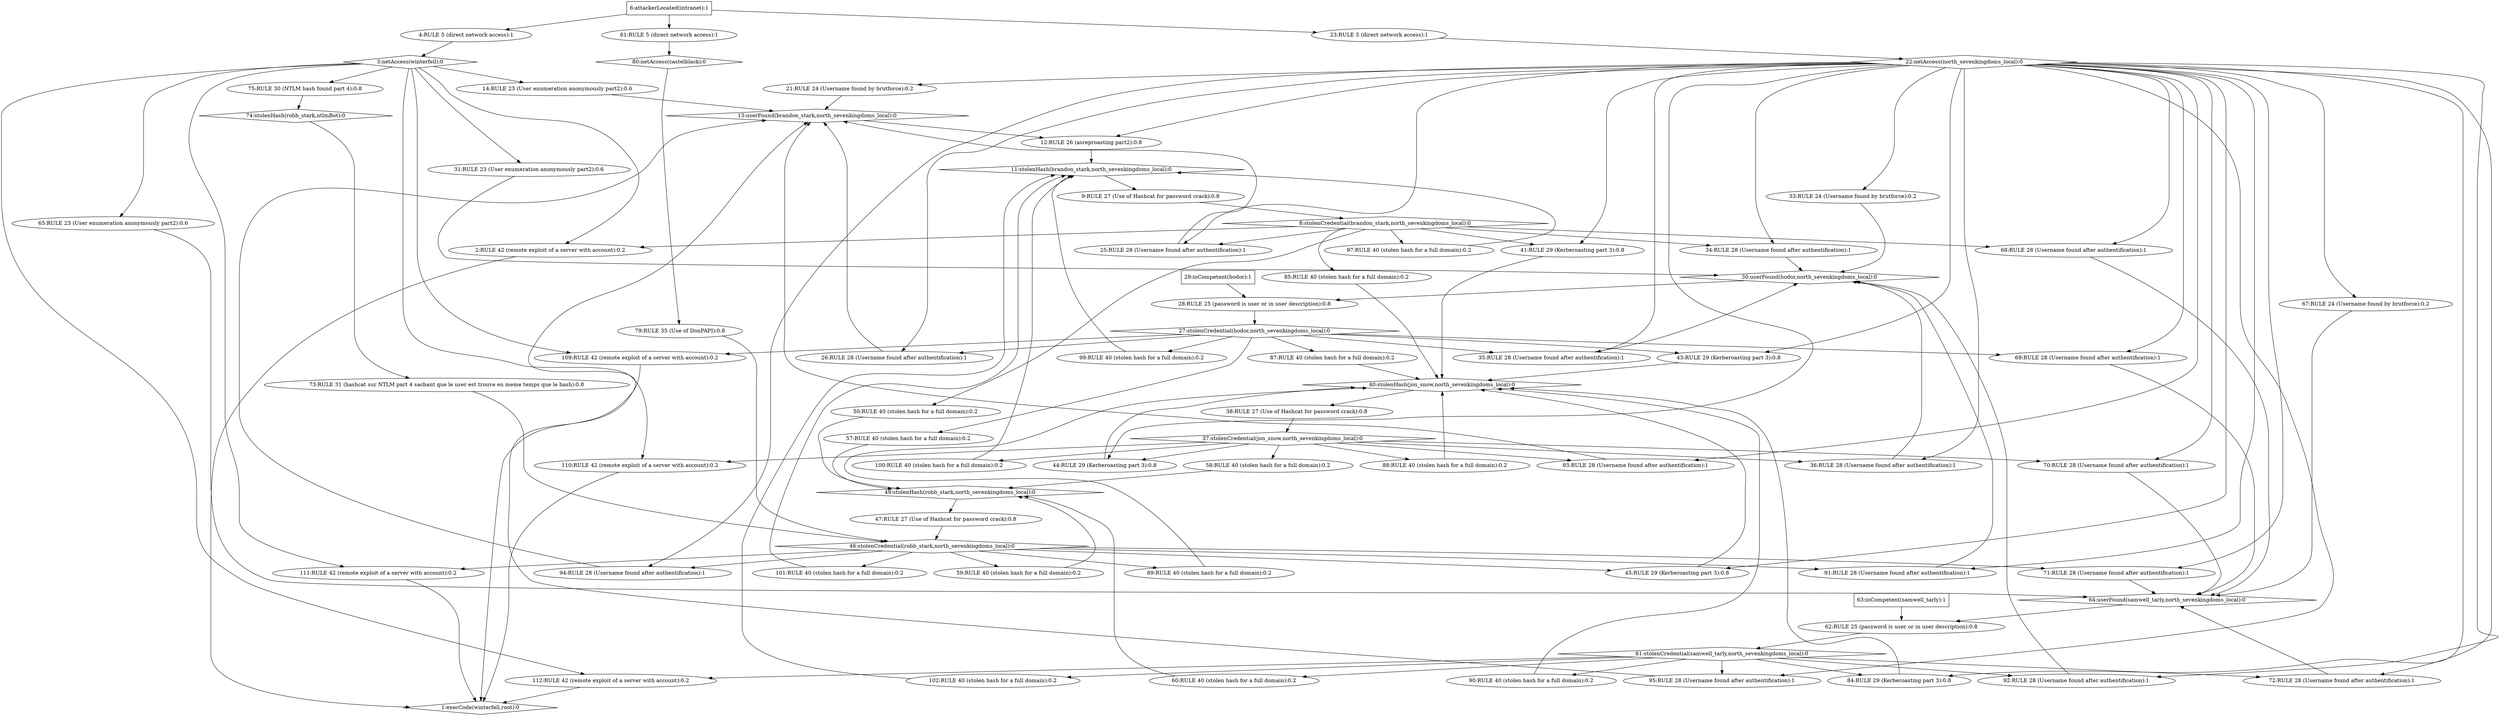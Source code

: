 strict digraph G {
  1 [ label="1:execCode(winterfell,root):0" shape="diamond" ];
  2 [ label="2:RULE 42 (remote exploit of a server with account):0.2" shape="ellipse" ];
  3 [ label="3:netAccess(winterfell):0" shape="diamond" ];
  4 [ label="4:RULE 5 (direct network access):1" shape="ellipse" ];
  5 [ label="6:attackerLocated(intranet):1" shape="box" ];
  6 [ label="8:stolenCredential(brandon_stark,north_sevenkingdoms_local):0" shape="diamond" ];
  7 [ label="9:RULE 27 (Use of Hashcat for password crack):0.8" shape="ellipse" ];
  8 [ label="11:stolenHash(brandon_stark,north_sevenkingdoms_local):0" shape="diamond" ];
  9 [ label="12:RULE 26 (asreproasting part2):0.8" shape="ellipse" ];
  10 [ label="13:userFound(brandon_stark,north_sevenkingdoms_local):0" shape="diamond" ];
  11 [ label="14:RULE 23 (User enumeration anonymously part2):0.6" shape="ellipse" ];
  12 [ label="21:RULE 24 (Username found by brutforce):0.2" shape="ellipse" ];
  13 [ label="22:netAccess(north_sevenkingdoms_local):0" shape="diamond" ];
  14 [ label="23:RULE 5 (direct network access):1" shape="ellipse" ];
  15 [ label="25:RULE 28 (Username found after authentification):1" shape="ellipse" ];
  16 [ label="26:RULE 28 (Username found after authentification):1" shape="ellipse" ];
  17 [ label="27:stolenCredential(hodor,north_sevenkingdoms_local):0" shape="diamond" ];
  18 [ label="28:RULE 25 (password is user or in user description):0.8" shape="ellipse" ];
  19 [ label="29:inCompetent(hodor):1" shape="box" ];
  20 [ label="30:userFound(hodor,north_sevenkingdoms_local):0" shape="diamond" ];
  21 [ label="31:RULE 23 (User enumeration anonymously part2):0.6" shape="ellipse" ];
  22 [ label="33:RULE 24 (Username found by brutforce):0.2" shape="ellipse" ];
  23 [ label="34:RULE 28 (Username found after authentification):1" shape="ellipse" ];
  24 [ label="35:RULE 28 (Username found after authentification):1" shape="ellipse" ];
  25 [ label="36:RULE 28 (Username found after authentification):1" shape="ellipse" ];
  26 [ label="37:stolenCredential(jon_snow,north_sevenkingdoms_local):0" shape="diamond" ];
  27 [ label="38:RULE 27 (Use of Hashcat for password crack):0.8" shape="ellipse" ];
  28 [ label="40:stolenHash(jon_snow,north_sevenkingdoms_local):0" shape="diamond" ];
  29 [ label="41:RULE 29 (Kerberoasting part 3):0.8" shape="ellipse" ];
  30 [ label="43:RULE 29 (Kerberoasting part 3):0.8" shape="ellipse" ];
  31 [ label="44:RULE 29 (Kerberoasting part 3):0.8" shape="ellipse" ];
  32 [ label="45:RULE 29 (Kerberoasting part 3):0.8" shape="ellipse" ];
  33 [ label="46:stolenCredential(robb_stark,north_sevenkingdoms_local):0" shape="diamond" ];
  34 [ label="47:RULE 27 (Use of Hashcat for password crack):0.8" shape="ellipse" ];
  35 [ label="49:stolenHash(robb_stark,north_sevenkingdoms_local):0" shape="diamond" ];
  36 [ label="50:RULE 40 (stolen hash for a full domain):0.2" shape="ellipse" ];
  37 [ label="57:RULE 40 (stolen hash for a full domain):0.2" shape="ellipse" ];
  38 [ label="58:RULE 40 (stolen hash for a full domain):0.2" shape="ellipse" ];
  39 [ label="59:RULE 40 (stolen hash for a full domain):0.2" shape="ellipse" ];
  40 [ label="60:RULE 40 (stolen hash for a full domain):0.2" shape="ellipse" ];
  41 [ label="61:stolenCredential(samwell_tarly,north_sevenkingdoms_local):0" shape="diamond" ];
  42 [ label="62:RULE 25 (password is user or in user description):0.8" shape="ellipse" ];
  43 [ label="63:inCompetent(samwell_tarly):1" shape="box" ];
  44 [ label="64:userFound(samwell_tarly,north_sevenkingdoms_local):0" shape="diamond" ];
  45 [ label="65:RULE 23 (User enumeration anonymously part2):0.6" shape="ellipse" ];
  46 [ label="67:RULE 24 (Username found by brutforce):0.2" shape="ellipse" ];
  47 [ label="68:RULE 28 (Username found after authentification):1" shape="ellipse" ];
  48 [ label="69:RULE 28 (Username found after authentification):1" shape="ellipse" ];
  49 [ label="70:RULE 28 (Username found after authentification):1" shape="ellipse" ];
  50 [ label="71:RULE 28 (Username found after authentification):1" shape="ellipse" ];
  51 [ label="72:RULE 28 (Username found after authentification):1" shape="ellipse" ];
  52 [ label="73:RULE 31 (hashcat sur NTLM part 4 sachant que le user est trouve en meme temps que le hash):0.8" shape="ellipse" ];
  53 [ label="74:stolenHash(robb_stark,ntlmBot):0" shape="diamond" ];
  54 [ label="75:RULE 30 (NTLM hash found part 4):0.8" shape="ellipse" ];
  55 [ label="79:RULE 35 (Use of DonPAPI):0.8" shape="ellipse" ];
  56 [ label="80:netAccess(castelblack):0" shape="diamond" ];
  57 [ label="81:RULE 5 (direct network access):1" shape="ellipse" ];
  58 [ label="84:RULE 29 (Kerberoasting part 3):0.8" shape="ellipse" ];
  59 [ label="85:RULE 40 (stolen hash for a full domain):0.2" shape="ellipse" ];
  60 [ label="87:RULE 40 (stolen hash for a full domain):0.2" shape="ellipse" ];
  61 [ label="88:RULE 40 (stolen hash for a full domain):0.2" shape="ellipse" ];
  62 [ label="89:RULE 40 (stolen hash for a full domain):0.2" shape="ellipse" ];
  63 [ label="90:RULE 40 (stolen hash for a full domain):0.2" shape="ellipse" ];
  64 [ label="91:RULE 28 (Username found after authentification):1" shape="ellipse" ];
  65 [ label="92:RULE 28 (Username found after authentification):1" shape="ellipse" ];
  66 [ label="93:RULE 28 (Username found after authentification):1" shape="ellipse" ];
  67 [ label="94:RULE 28 (Username found after authentification):1" shape="ellipse" ];
  68 [ label="95:RULE 28 (Username found after authentification):1" shape="ellipse" ];
  69 [ label="97:RULE 40 (stolen hash for a full domain):0.2" shape="ellipse" ];
  70 [ label="99:RULE 40 (stolen hash for a full domain):0.2" shape="ellipse" ];
  71 [ label="100:RULE 40 (stolen hash for a full domain):0.2" shape="ellipse" ];
  72 [ label="101:RULE 40 (stolen hash for a full domain):0.2" shape="ellipse" ];
  73 [ label="102:RULE 40 (stolen hash for a full domain):0.2" shape="ellipse" ];
  74 [ label="109:RULE 42 (remote exploit of a server with account):0.2" shape="ellipse" ];
  75 [ label="110:RULE 42 (remote exploit of a server with account):0.2" shape="ellipse" ];
  76 [ label="111:RULE 42 (remote exploit of a server with account):0.2" shape="ellipse" ];
  77 [ label="112:RULE 42 (remote exploit of a server with account):0.2" shape="ellipse" ];
  5 -> 4 [ color="black" ];
  4 -> 3 [ color="black" ];
  3 -> 2 [ color="black" ];
  3 -> 11 [ color="black" ];
  11 -> 10 [ color="black" ];
  5 -> 14 [ color="black" ];
  14 -> 13 [ color="black" ];
  13 -> 12 [ color="black" ];
  12 -> 10 [ color="black" ];
  13 -> 15 [ color="black" ];
  6 -> 15 [ color="black" ];
  15 -> 10 [ color="black" ];
  13 -> 16 [ color="black" ];
  19 -> 18 [ color="black" ];
  3 -> 21 [ color="black" ];
  21 -> 20 [ color="black" ];
  13 -> 22 [ color="black" ];
  22 -> 20 [ color="black" ];
  13 -> 23 [ color="black" ];
  6 -> 23 [ color="black" ];
  23 -> 20 [ color="black" ];
  13 -> 24 [ color="black" ];
  17 -> 24 [ color="black" ];
  24 -> 20 [ color="black" ];
  13 -> 25 [ color="black" ];
  6 -> 29 [ color="black" ];
  13 -> 29 [ color="black" ];
  29 -> 28 [ color="black" ];
  17 -> 30 [ color="black" ];
  13 -> 30 [ color="black" ];
  30 -> 28 [ color="black" ];
  26 -> 31 [ color="black" ];
  13 -> 31 [ color="black" ];
  31 -> 28 [ color="black" ];
  6 -> 36 [ color="black" ];
  36 -> 35 [ color="black" ];
  17 -> 37 [ color="black" ];
  37 -> 35 [ color="black" ];
  26 -> 38 [ color="black" ];
  38 -> 35 [ color="black" ];
  33 -> 39 [ color="black" ];
  39 -> 35 [ color="black" ];
  43 -> 42 [ color="black" ];
  3 -> 45 [ color="black" ];
  45 -> 44 [ color="black" ];
  13 -> 46 [ color="black" ];
  46 -> 44 [ color="black" ];
  13 -> 47 [ color="black" ];
  6 -> 47 [ color="black" ];
  47 -> 44 [ color="black" ];
  13 -> 48 [ color="black" ];
  17 -> 48 [ color="black" ];
  48 -> 44 [ color="black" ];
  13 -> 49 [ color="black" ];
  26 -> 49 [ color="black" ];
  49 -> 44 [ color="black" ];
  13 -> 50 [ color="black" ];
  33 -> 50 [ color="black" ];
  50 -> 44 [ color="black" ];
  13 -> 51 [ color="black" ];
  41 -> 51 [ color="black" ];
  51 -> 44 [ color="black" ];
  44 -> 42 [ color="black" ];
  42 -> 41 [ color="black" ];
  41 -> 40 [ color="black" ];
  40 -> 35 [ color="black" ];
  35 -> 34 [ color="black" ];
  34 -> 33 [ color="black" ];
  3 -> 54 [ color="black" ];
  54 -> 53 [ color="black" ];
  53 -> 52 [ color="black" ];
  52 -> 33 [ color="black" ];
  5 -> 57 [ color="black" ];
  57 -> 56 [ color="black" ];
  56 -> 55 [ color="black" ];
  55 -> 33 [ color="black" ];
  33 -> 32 [ color="black" ];
  13 -> 32 [ color="black" ];
  32 -> 28 [ color="black" ];
  41 -> 58 [ color="black" ];
  13 -> 58 [ color="black" ];
  58 -> 28 [ color="black" ];
  6 -> 59 [ color="black" ];
  59 -> 28 [ color="black" ];
  17 -> 60 [ color="black" ];
  60 -> 28 [ color="black" ];
  26 -> 61 [ color="black" ];
  61 -> 28 [ color="black" ];
  33 -> 62 [ color="black" ];
  62 -> 28 [ color="black" ];
  41 -> 63 [ color="black" ];
  63 -> 28 [ color="black" ];
  28 -> 27 [ color="black" ];
  27 -> 26 [ color="black" ];
  26 -> 25 [ color="black" ];
  25 -> 20 [ color="black" ];
  13 -> 64 [ color="black" ];
  33 -> 64 [ color="black" ];
  64 -> 20 [ color="black" ];
  13 -> 65 [ color="black" ];
  41 -> 65 [ color="black" ];
  65 -> 20 [ color="black" ];
  20 -> 18 [ color="black" ];
  18 -> 17 [ color="black" ];
  17 -> 16 [ color="black" ];
  16 -> 10 [ color="black" ];
  13 -> 66 [ color="black" ];
  26 -> 66 [ color="black" ];
  66 -> 10 [ color="black" ];
  13 -> 67 [ color="black" ];
  33 -> 67 [ color="black" ];
  67 -> 10 [ color="black" ];
  13 -> 68 [ color="black" ];
  41 -> 68 [ color="black" ];
  68 -> 10 [ color="black" ];
  10 -> 9 [ color="black" ];
  13 -> 9 [ color="black" ];
  9 -> 8 [ color="black" ];
  6 -> 69 [ color="black" ];
  69 -> 8 [ color="black" ];
  17 -> 70 [ color="black" ];
  70 -> 8 [ color="black" ];
  26 -> 71 [ color="black" ];
  71 -> 8 [ color="black" ];
  33 -> 72 [ color="black" ];
  72 -> 8 [ color="black" ];
  41 -> 73 [ color="black" ];
  73 -> 8 [ color="black" ];
  8 -> 7 [ color="black" ];
  7 -> 6 [ color="black" ];
  6 -> 2 [ color="black" ];
  2 -> 1 [ color="black" ];
  3 -> 74 [ color="black" ];
  17 -> 74 [ color="black" ];
  74 -> 1 [ color="black" ];
  3 -> 75 [ color="black" ];
  26 -> 75 [ color="black" ];
  75 -> 1 [ color="black" ];
  3 -> 76 [ color="black" ];
  33 -> 76 [ color="black" ];
  76 -> 1 [ color="black" ];
  3 -> 77 [ color="black" ];
  41 -> 77 [ color="black" ];
  77 -> 1 [ color="black" ];
}
